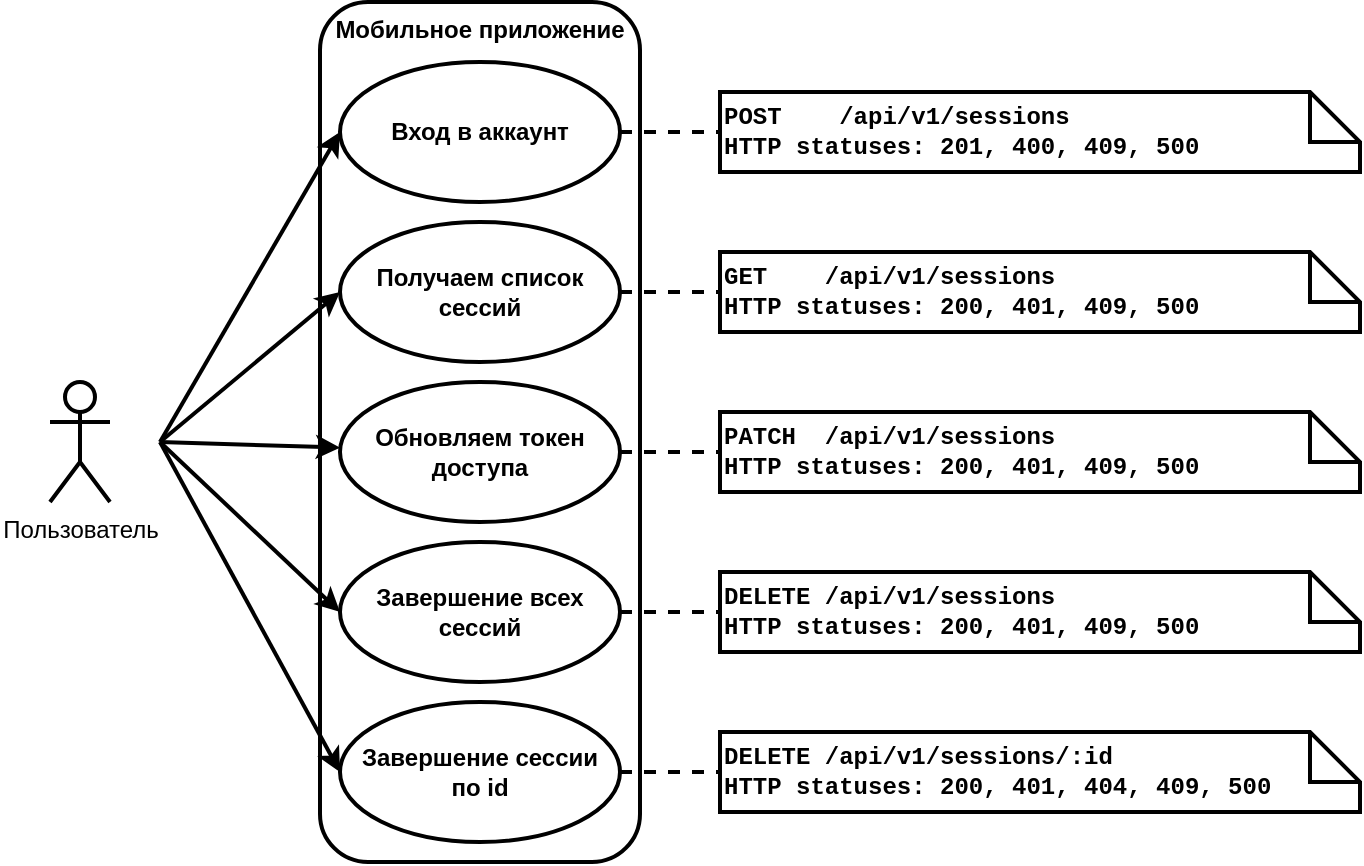 <mxfile version="21.1.2" type="device">
  <diagram name="Page-1" id="CtFPO1e1v5krdFBT8T_3">
    <mxGraphModel dx="1418" dy="828" grid="1" gridSize="10" guides="1" tooltips="1" connect="1" arrows="1" fold="1" page="1" pageScale="1" pageWidth="850" pageHeight="1100" math="0" shadow="0">
      <root>
        <mxCell id="0" />
        <mxCell id="1" parent="0" />
        <mxCell id="FEu7U7iqXAUuKJ62PueG-8" value="&amp;nbsp;" style="html=1;whiteSpace=wrap;strokeColor=none;fillColor=none;strokeWidth=2;" parent="1" vertex="1">
          <mxGeometry x="80" y="240" width="80" height="120" as="geometry" />
        </mxCell>
        <mxCell id="FEu7U7iqXAUuKJ62PueG-3" value="&lt;b&gt;Мобильное приложение&lt;/b&gt;" style="html=1;whiteSpace=wrap;rounded=1;strokeWidth=2;verticalAlign=top;" parent="1" vertex="1">
          <mxGeometry x="240" y="80" width="160" height="430" as="geometry" />
        </mxCell>
        <mxCell id="FEu7U7iqXAUuKJ62PueG-1" value="Пользователь" style="shape=umlActor;verticalLabelPosition=bottom;verticalAlign=top;html=1;strokeWidth=2;" parent="1" vertex="1">
          <mxGeometry x="105" y="270" width="30" height="60" as="geometry" />
        </mxCell>
        <mxCell id="a9wmprMXO6oTlq4P9JQw-1" style="rounded=0;orthogonalLoop=1;jettySize=auto;html=1;exitX=1;exitY=0.5;exitDx=0;exitDy=0;entryX=0;entryY=0.5;entryDx=0;entryDy=0;entryPerimeter=0;dashed=1;strokeWidth=2;endArrow=none;endFill=0;" parent="1" source="FEu7U7iqXAUuKJ62PueG-2" target="FEu7U7iqXAUuKJ62PueG-16" edge="1">
          <mxGeometry relative="1" as="geometry" />
        </mxCell>
        <mxCell id="FEu7U7iqXAUuKJ62PueG-2" value="&lt;b&gt;Вход в аккаунт&lt;/b&gt;" style="ellipse;whiteSpace=wrap;html=1;strokeWidth=2;" parent="1" vertex="1">
          <mxGeometry x="250" y="110" width="140" height="70" as="geometry" />
        </mxCell>
        <mxCell id="a9wmprMXO6oTlq4P9JQw-2" style="rounded=0;orthogonalLoop=1;jettySize=auto;html=1;exitX=1;exitY=0.5;exitDx=0;exitDy=0;entryX=0;entryY=0.5;entryDx=0;entryDy=0;entryPerimeter=0;strokeWidth=2;dashed=1;endArrow=none;endFill=0;" parent="1" source="FEu7U7iqXAUuKJ62PueG-4" target="FEu7U7iqXAUuKJ62PueG-17" edge="1">
          <mxGeometry relative="1" as="geometry" />
        </mxCell>
        <mxCell id="FEu7U7iqXAUuKJ62PueG-4" value="&lt;b&gt;Получаем список&lt;br&gt;сессий&lt;/b&gt;" style="ellipse;whiteSpace=wrap;html=1;strokeWidth=2;" parent="1" vertex="1">
          <mxGeometry x="250" y="190" width="140" height="70" as="geometry" />
        </mxCell>
        <mxCell id="a9wmprMXO6oTlq4P9JQw-3" style="rounded=0;orthogonalLoop=1;jettySize=auto;html=1;exitX=1;exitY=0.5;exitDx=0;exitDy=0;dashed=1;strokeWidth=2;endArrow=none;endFill=0;" parent="1" source="FEu7U7iqXAUuKJ62PueG-5" target="FEu7U7iqXAUuKJ62PueG-18" edge="1">
          <mxGeometry relative="1" as="geometry" />
        </mxCell>
        <mxCell id="FEu7U7iqXAUuKJ62PueG-5" value="&lt;b&gt;Обновляем токен доступа&lt;/b&gt;" style="ellipse;whiteSpace=wrap;html=1;strokeWidth=2;" parent="1" vertex="1">
          <mxGeometry x="250" y="270" width="140" height="70" as="geometry" />
        </mxCell>
        <mxCell id="a9wmprMXO6oTlq4P9JQw-4" style="rounded=0;orthogonalLoop=1;jettySize=auto;html=1;exitX=1;exitY=0.5;exitDx=0;exitDy=0;entryX=0;entryY=0.5;entryDx=0;entryDy=0;entryPerimeter=0;strokeWidth=2;dashed=1;endArrow=none;endFill=0;" parent="1" source="FEu7U7iqXAUuKJ62PueG-6" target="FEu7U7iqXAUuKJ62PueG-19" edge="1">
          <mxGeometry relative="1" as="geometry" />
        </mxCell>
        <mxCell id="FEu7U7iqXAUuKJ62PueG-6" value="&lt;b&gt;Завершение всех сессий&lt;/b&gt;" style="ellipse;whiteSpace=wrap;html=1;strokeWidth=2;" parent="1" vertex="1">
          <mxGeometry x="250" y="350" width="140" height="70" as="geometry" />
        </mxCell>
        <mxCell id="a9wmprMXO6oTlq4P9JQw-6" style="rounded=0;orthogonalLoop=1;jettySize=auto;html=1;exitX=1;exitY=0.5;exitDx=0;exitDy=0;endArrow=none;endFill=0;dashed=1;strokeWidth=2;" parent="1" source="FEu7U7iqXAUuKJ62PueG-7" target="FEu7U7iqXAUuKJ62PueG-20" edge="1">
          <mxGeometry relative="1" as="geometry" />
        </mxCell>
        <mxCell id="FEu7U7iqXAUuKJ62PueG-7" value="&lt;b&gt;Завершение сессии&lt;br&gt;по id&lt;/b&gt;" style="ellipse;whiteSpace=wrap;html=1;strokeWidth=2;" parent="1" vertex="1">
          <mxGeometry x="250" y="430" width="140" height="70" as="geometry" />
        </mxCell>
        <mxCell id="FEu7U7iqXAUuKJ62PueG-9" style="rounded=0;orthogonalLoop=1;jettySize=auto;html=1;exitX=1;exitY=0.5;exitDx=0;exitDy=0;entryX=0;entryY=0.5;entryDx=0;entryDy=0;strokeWidth=2;" parent="1" source="FEu7U7iqXAUuKJ62PueG-8" target="FEu7U7iqXAUuKJ62PueG-2" edge="1">
          <mxGeometry relative="1" as="geometry" />
        </mxCell>
        <mxCell id="FEu7U7iqXAUuKJ62PueG-10" style="rounded=0;orthogonalLoop=1;jettySize=auto;html=1;exitX=1;exitY=0.5;exitDx=0;exitDy=0;entryX=0;entryY=0.5;entryDx=0;entryDy=0;strokeWidth=2;" parent="1" source="FEu7U7iqXAUuKJ62PueG-8" target="FEu7U7iqXAUuKJ62PueG-4" edge="1">
          <mxGeometry relative="1" as="geometry" />
        </mxCell>
        <mxCell id="FEu7U7iqXAUuKJ62PueG-11" style="rounded=0;orthogonalLoop=1;jettySize=auto;html=1;exitX=1;exitY=0.5;exitDx=0;exitDy=0;strokeWidth=2;" parent="1" source="FEu7U7iqXAUuKJ62PueG-8" target="FEu7U7iqXAUuKJ62PueG-5" edge="1">
          <mxGeometry relative="1" as="geometry" />
        </mxCell>
        <mxCell id="FEu7U7iqXAUuKJ62PueG-12" style="rounded=0;orthogonalLoop=1;jettySize=auto;html=1;exitX=1;exitY=0.5;exitDx=0;exitDy=0;entryX=0;entryY=0.5;entryDx=0;entryDy=0;strokeWidth=2;" parent="1" source="FEu7U7iqXAUuKJ62PueG-8" target="FEu7U7iqXAUuKJ62PueG-6" edge="1">
          <mxGeometry relative="1" as="geometry" />
        </mxCell>
        <mxCell id="FEu7U7iqXAUuKJ62PueG-13" style="rounded=0;orthogonalLoop=1;jettySize=auto;html=1;exitX=1;exitY=0.5;exitDx=0;exitDy=0;entryX=0;entryY=0.5;entryDx=0;entryDy=0;strokeWidth=2;" parent="1" source="FEu7U7iqXAUuKJ62PueG-8" target="FEu7U7iqXAUuKJ62PueG-7" edge="1">
          <mxGeometry relative="1" as="geometry" />
        </mxCell>
        <mxCell id="FEu7U7iqXAUuKJ62PueG-16" value="POST&amp;nbsp; &amp;nbsp; /api/v1/sessions&lt;br&gt;HTTP statuses: 201, 400, 409, 500" style="shape=note2;boundedLbl=1;whiteSpace=wrap;html=1;size=25;verticalAlign=middle;align=left;strokeWidth=2;fontFamily=Courier New;fontStyle=1" parent="1" vertex="1">
          <mxGeometry x="440" y="125" width="320" height="40" as="geometry" />
        </mxCell>
        <mxCell id="FEu7U7iqXAUuKJ62PueG-17" value="GET&amp;nbsp; &amp;nbsp; /api/v1/sessions&lt;br&gt;HTTP statuses: 200, 401, 409, 500" style="shape=note2;boundedLbl=1;whiteSpace=wrap;html=1;size=25;verticalAlign=middle;align=left;strokeWidth=2;fontFamily=Courier New;fontStyle=1" parent="1" vertex="1">
          <mxGeometry x="440" y="205" width="320" height="40" as="geometry" />
        </mxCell>
        <mxCell id="FEu7U7iqXAUuKJ62PueG-18" value="PATCH&amp;nbsp; /api/v1/sessions&lt;br&gt;HTTP statuses: 200, 401, 409, 500" style="shape=note2;boundedLbl=1;whiteSpace=wrap;html=1;size=25;verticalAlign=middle;align=left;strokeWidth=2;fontFamily=Courier New;fontStyle=1" parent="1" vertex="1">
          <mxGeometry x="440" y="285" width="320" height="40" as="geometry" />
        </mxCell>
        <mxCell id="FEu7U7iqXAUuKJ62PueG-19" value="DELETE /api/v1/sessions&lt;br&gt;HTTP statuses: 200, 401, 409, 500" style="shape=note2;boundedLbl=1;whiteSpace=wrap;html=1;size=25;verticalAlign=middle;align=left;strokeWidth=2;fontFamily=Courier New;fontStyle=1" parent="1" vertex="1">
          <mxGeometry x="440" y="365" width="320" height="40" as="geometry" />
        </mxCell>
        <mxCell id="FEu7U7iqXAUuKJ62PueG-20" value="DELETE /api/v1/sessions/:id&lt;br&gt;HTTP statuses: 200, 401, 404, 409, 500" style="shape=note2;boundedLbl=1;whiteSpace=wrap;html=1;size=25;verticalAlign=middle;align=left;strokeWidth=2;fontFamily=Courier New;fontStyle=1" parent="1" vertex="1">
          <mxGeometry x="440" y="445" width="320" height="40" as="geometry" />
        </mxCell>
      </root>
    </mxGraphModel>
  </diagram>
</mxfile>
